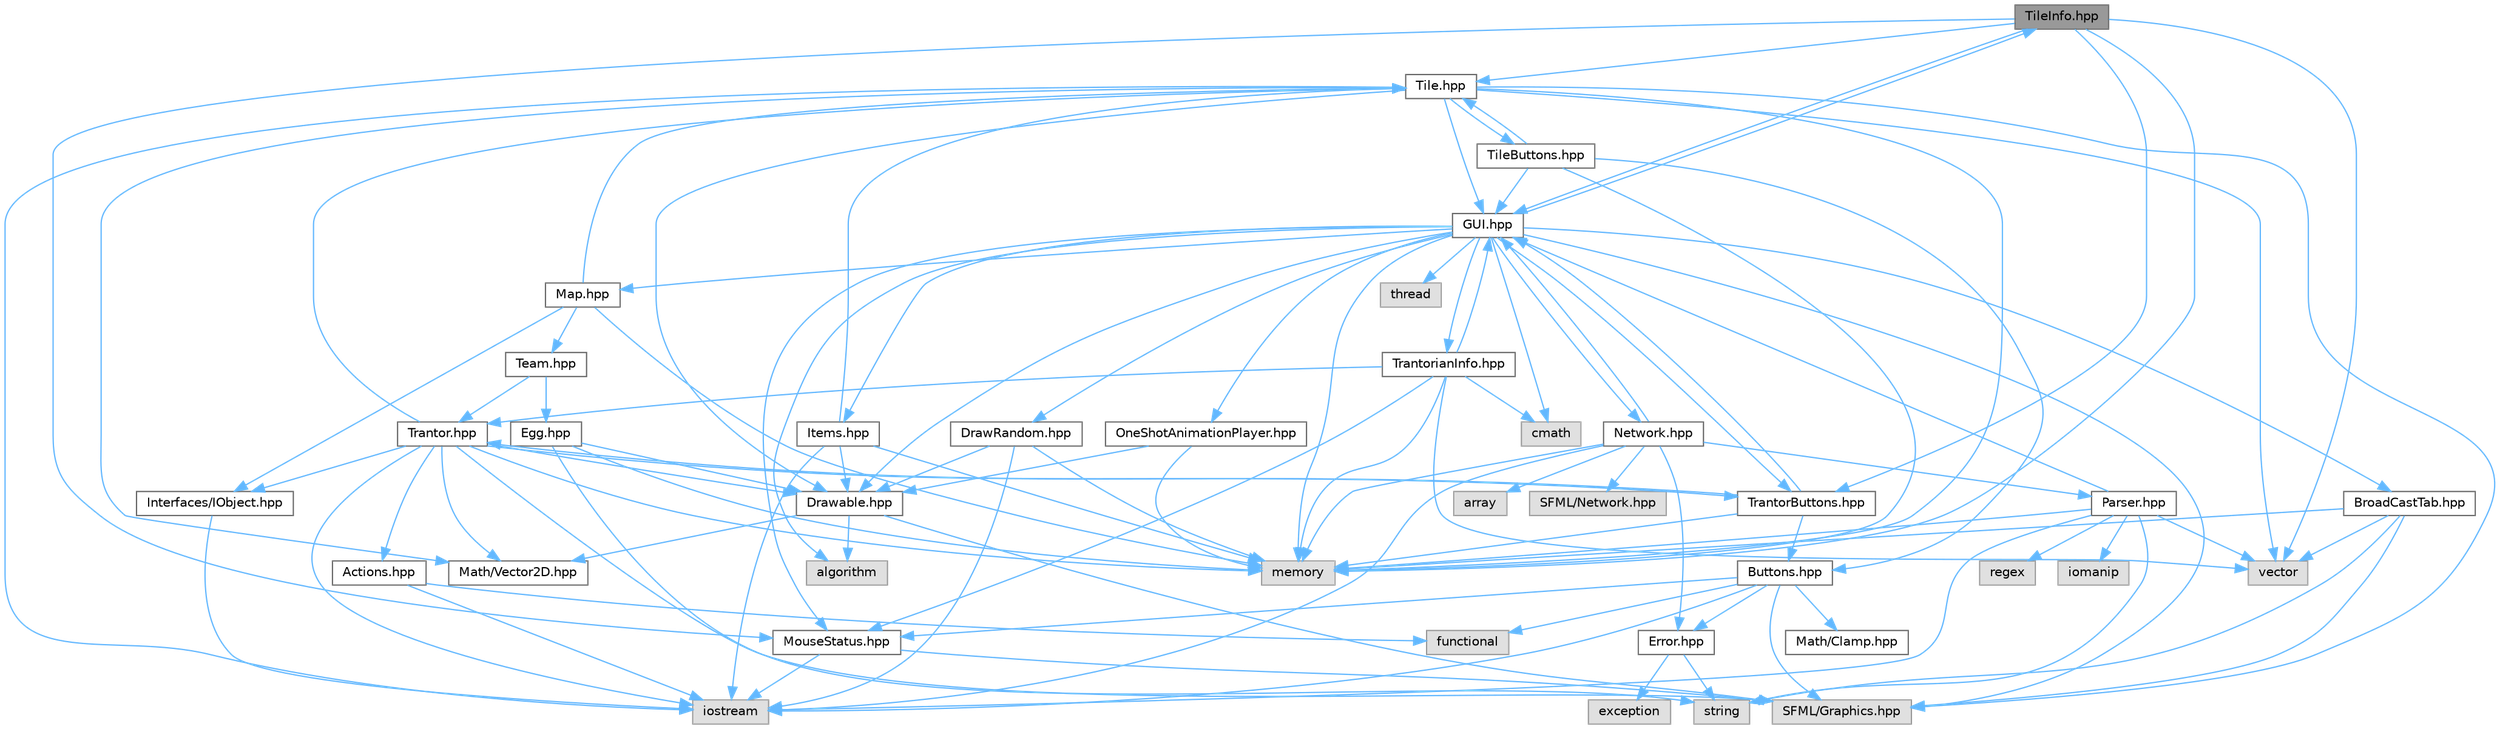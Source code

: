 digraph "TileInfo.hpp"
{
 // LATEX_PDF_SIZE
  bgcolor="transparent";
  edge [fontname=Helvetica,fontsize=10,labelfontname=Helvetica,labelfontsize=10];
  node [fontname=Helvetica,fontsize=10,shape=box,height=0.2,width=0.4];
  Node1 [label="TileInfo.hpp",height=0.2,width=0.4,color="gray40", fillcolor="grey60", style="filled", fontcolor="black",tooltip=" "];
  Node1 -> Node2 [color="steelblue1",style="solid"];
  Node2 [label="Tile.hpp",height=0.2,width=0.4,color="grey40", fillcolor="white", style="filled",URL="$Tile_8hpp.html",tooltip=" "];
  Node2 -> Node3 [color="steelblue1",style="solid"];
  Node3 [label="iostream",height=0.2,width=0.4,color="grey60", fillcolor="#E0E0E0", style="filled",tooltip=" "];
  Node2 -> Node4 [color="steelblue1",style="solid"];
  Node4 [label="vector",height=0.2,width=0.4,color="grey60", fillcolor="#E0E0E0", style="filled",tooltip=" "];
  Node2 -> Node5 [color="steelblue1",style="solid"];
  Node5 [label="memory",height=0.2,width=0.4,color="grey60", fillcolor="#E0E0E0", style="filled",tooltip=" "];
  Node2 -> Node6 [color="steelblue1",style="solid"];
  Node6 [label="SFML/Graphics.hpp",height=0.2,width=0.4,color="grey60", fillcolor="#E0E0E0", style="filled",tooltip=" "];
  Node2 -> Node7 [color="steelblue1",style="solid"];
  Node7 [label="Math/Vector2D.hpp",height=0.2,width=0.4,color="grey40", fillcolor="white", style="filled",URL="$Vector2D_8hpp.html",tooltip=" "];
  Node2 -> Node8 [color="steelblue1",style="solid"];
  Node8 [label="GUI.hpp",height=0.2,width=0.4,color="grey40", fillcolor="white", style="filled",URL="$GUI_8hpp.html",tooltip=" "];
  Node8 -> Node5 [color="steelblue1",style="solid"];
  Node8 -> Node9 [color="steelblue1",style="solid"];
  Node9 [label="thread",height=0.2,width=0.4,color="grey60", fillcolor="#E0E0E0", style="filled",tooltip=" "];
  Node8 -> Node6 [color="steelblue1",style="solid"];
  Node8 -> Node10 [color="steelblue1",style="solid"];
  Node10 [label="MouseStatus.hpp",height=0.2,width=0.4,color="grey40", fillcolor="white", style="filled",URL="$MouseStatus_8hpp.html",tooltip=" "];
  Node10 -> Node6 [color="steelblue1",style="solid"];
  Node10 -> Node3 [color="steelblue1",style="solid"];
  Node8 -> Node11 [color="steelblue1",style="solid"];
  Node11 [label="Drawable.hpp",height=0.2,width=0.4,color="grey40", fillcolor="white", style="filled",URL="$Drawable_8hpp.html",tooltip=" "];
  Node11 -> Node6 [color="steelblue1",style="solid"];
  Node11 -> Node7 [color="steelblue1",style="solid"];
  Node11 -> Node12 [color="steelblue1",style="solid"];
  Node12 [label="algorithm",height=0.2,width=0.4,color="grey60", fillcolor="#E0E0E0", style="filled",tooltip=" "];
  Node8 -> Node13 [color="steelblue1",style="solid"];
  Node13 [label="Network.hpp",height=0.2,width=0.4,color="grey40", fillcolor="white", style="filled",URL="$Network_8hpp.html",tooltip=" "];
  Node13 -> Node5 [color="steelblue1",style="solid"];
  Node13 -> Node14 [color="steelblue1",style="solid"];
  Node14 [label="array",height=0.2,width=0.4,color="grey60", fillcolor="#E0E0E0", style="filled",tooltip=" "];
  Node13 -> Node3 [color="steelblue1",style="solid"];
  Node13 -> Node15 [color="steelblue1",style="solid"];
  Node15 [label="Error.hpp",height=0.2,width=0.4,color="grey40", fillcolor="white", style="filled",URL="$Error_8hpp.html",tooltip=" "];
  Node15 -> Node16 [color="steelblue1",style="solid"];
  Node16 [label="exception",height=0.2,width=0.4,color="grey60", fillcolor="#E0E0E0", style="filled",tooltip=" "];
  Node15 -> Node17 [color="steelblue1",style="solid"];
  Node17 [label="string",height=0.2,width=0.4,color="grey60", fillcolor="#E0E0E0", style="filled",tooltip=" "];
  Node13 -> Node18 [color="steelblue1",style="solid"];
  Node18 [label="Parser.hpp",height=0.2,width=0.4,color="grey40", fillcolor="white", style="filled",URL="$Parser_8hpp.html",tooltip=" "];
  Node18 -> Node3 [color="steelblue1",style="solid"];
  Node18 -> Node4 [color="steelblue1",style="solid"];
  Node18 -> Node17 [color="steelblue1",style="solid"];
  Node18 -> Node19 [color="steelblue1",style="solid"];
  Node19 [label="iomanip",height=0.2,width=0.4,color="grey60", fillcolor="#E0E0E0", style="filled",tooltip=" "];
  Node18 -> Node5 [color="steelblue1",style="solid"];
  Node18 -> Node20 [color="steelblue1",style="solid"];
  Node20 [label="regex",height=0.2,width=0.4,color="grey60", fillcolor="#E0E0E0", style="filled",tooltip=" "];
  Node18 -> Node8 [color="steelblue1",style="solid"];
  Node13 -> Node21 [color="steelblue1",style="solid"];
  Node21 [label="SFML/Network.hpp",height=0.2,width=0.4,color="grey60", fillcolor="#E0E0E0", style="filled",tooltip=" "];
  Node13 -> Node8 [color="steelblue1",style="solid"];
  Node8 -> Node22 [color="steelblue1",style="solid"];
  Node22 [label="Items.hpp",height=0.2,width=0.4,color="grey40", fillcolor="white", style="filled",URL="$Items_8hpp.html",tooltip=" "];
  Node22 -> Node11 [color="steelblue1",style="solid"];
  Node22 -> Node2 [color="steelblue1",style="solid"];
  Node22 -> Node3 [color="steelblue1",style="solid"];
  Node22 -> Node5 [color="steelblue1",style="solid"];
  Node8 -> Node23 [color="steelblue1",style="solid"];
  Node23 [label="Map.hpp",height=0.2,width=0.4,color="grey40", fillcolor="white", style="filled",URL="$Map_8hpp.html",tooltip=" "];
  Node23 -> Node5 [color="steelblue1",style="solid"];
  Node23 -> Node24 [color="steelblue1",style="solid"];
  Node24 [label="Interfaces/IObject.hpp",height=0.2,width=0.4,color="grey40", fillcolor="white", style="filled",URL="$IObject_8hpp.html",tooltip=" "];
  Node24 -> Node3 [color="steelblue1",style="solid"];
  Node23 -> Node2 [color="steelblue1",style="solid"];
  Node23 -> Node25 [color="steelblue1",style="solid"];
  Node25 [label="Team.hpp",height=0.2,width=0.4,color="grey40", fillcolor="white", style="filled",URL="$Team_8hpp.html",tooltip=" "];
  Node25 -> Node26 [color="steelblue1",style="solid"];
  Node26 [label="Trantor.hpp",height=0.2,width=0.4,color="grey40", fillcolor="white", style="filled",URL="$Trantor_8hpp.html",tooltip=" "];
  Node26 -> Node5 [color="steelblue1",style="solid"];
  Node26 -> Node3 [color="steelblue1",style="solid"];
  Node26 -> Node6 [color="steelblue1",style="solid"];
  Node26 -> Node7 [color="steelblue1",style="solid"];
  Node26 -> Node27 [color="steelblue1",style="solid"];
  Node27 [label="Actions.hpp",height=0.2,width=0.4,color="grey40", fillcolor="white", style="filled",URL="$Actions_8hpp.html",tooltip=" "];
  Node27 -> Node3 [color="steelblue1",style="solid"];
  Node27 -> Node28 [color="steelblue1",style="solid"];
  Node28 [label="functional",height=0.2,width=0.4,color="grey60", fillcolor="#E0E0E0", style="filled",tooltip=" "];
  Node26 -> Node24 [color="steelblue1",style="solid"];
  Node26 -> Node11 [color="steelblue1",style="solid"];
  Node26 -> Node2 [color="steelblue1",style="solid"];
  Node26 -> Node29 [color="steelblue1",style="solid"];
  Node29 [label="TrantorButtons.hpp",height=0.2,width=0.4,color="grey40", fillcolor="white", style="filled",URL="$TrantorButtons_8hpp.html",tooltip=" "];
  Node29 -> Node5 [color="steelblue1",style="solid"];
  Node29 -> Node26 [color="steelblue1",style="solid"];
  Node29 -> Node30 [color="steelblue1",style="solid"];
  Node30 [label="Buttons.hpp",height=0.2,width=0.4,color="grey40", fillcolor="white", style="filled",URL="$Buttons_8hpp.html",tooltip=" "];
  Node30 -> Node6 [color="steelblue1",style="solid"];
  Node30 -> Node10 [color="steelblue1",style="solid"];
  Node30 -> Node31 [color="steelblue1",style="solid"];
  Node31 [label="Math/Clamp.hpp",height=0.2,width=0.4,color="grey40", fillcolor="white", style="filled",URL="$Clamp_8hpp.html",tooltip=" "];
  Node30 -> Node15 [color="steelblue1",style="solid"];
  Node30 -> Node3 [color="steelblue1",style="solid"];
  Node30 -> Node28 [color="steelblue1",style="solid"];
  Node29 -> Node8 [color="steelblue1",style="solid"];
  Node25 -> Node32 [color="steelblue1",style="solid"];
  Node32 [label="Egg.hpp",height=0.2,width=0.4,color="grey40", fillcolor="white", style="filled",URL="$Egg_8hpp.html",tooltip=" "];
  Node32 -> Node11 [color="steelblue1",style="solid"];
  Node32 -> Node5 [color="steelblue1",style="solid"];
  Node32 -> Node17 [color="steelblue1",style="solid"];
  Node8 -> Node33 [color="steelblue1",style="solid"];
  Node33 [label="TrantorianInfo.hpp",height=0.2,width=0.4,color="grey40", fillcolor="white", style="filled",URL="$TrantorianInfo_8hpp.html",tooltip=" "];
  Node33 -> Node10 [color="steelblue1",style="solid"];
  Node33 -> Node5 [color="steelblue1",style="solid"];
  Node33 -> Node4 [color="steelblue1",style="solid"];
  Node33 -> Node26 [color="steelblue1",style="solid"];
  Node33 -> Node8 [color="steelblue1",style="solid"];
  Node33 -> Node34 [color="steelblue1",style="solid"];
  Node34 [label="cmath",height=0.2,width=0.4,color="grey60", fillcolor="#E0E0E0", style="filled",tooltip=" "];
  Node8 -> Node1 [color="steelblue1",style="solid"];
  Node8 -> Node35 [color="steelblue1",style="solid"];
  Node35 [label="DrawRandom.hpp",height=0.2,width=0.4,color="grey40", fillcolor="white", style="filled",URL="$DrawRandom_8hpp.html",tooltip=" "];
  Node35 -> Node3 [color="steelblue1",style="solid"];
  Node35 -> Node5 [color="steelblue1",style="solid"];
  Node35 -> Node11 [color="steelblue1",style="solid"];
  Node8 -> Node36 [color="steelblue1",style="solid"];
  Node36 [label="BroadCastTab.hpp",height=0.2,width=0.4,color="grey40", fillcolor="white", style="filled",URL="$BroadCastTab_8hpp.html",tooltip=" "];
  Node36 -> Node6 [color="steelblue1",style="solid"];
  Node36 -> Node4 [color="steelblue1",style="solid"];
  Node36 -> Node17 [color="steelblue1",style="solid"];
  Node36 -> Node5 [color="steelblue1",style="solid"];
  Node8 -> Node37 [color="steelblue1",style="solid"];
  Node37 [label="OneShotAnimationPlayer.hpp",height=0.2,width=0.4,color="grey40", fillcolor="white", style="filled",URL="$OneShotAnimationPlayer_8hpp.html",tooltip=" "];
  Node37 -> Node5 [color="steelblue1",style="solid"];
  Node37 -> Node11 [color="steelblue1",style="solid"];
  Node8 -> Node29 [color="steelblue1",style="solid"];
  Node8 -> Node34 [color="steelblue1",style="solid"];
  Node8 -> Node12 [color="steelblue1",style="solid"];
  Node2 -> Node38 [color="steelblue1",style="solid"];
  Node38 [label="TileButtons.hpp",height=0.2,width=0.4,color="grey40", fillcolor="white", style="filled",URL="$TileButtons_8hpp.html",tooltip=" "];
  Node38 -> Node5 [color="steelblue1",style="solid"];
  Node38 -> Node2 [color="steelblue1",style="solid"];
  Node38 -> Node30 [color="steelblue1",style="solid"];
  Node38 -> Node8 [color="steelblue1",style="solid"];
  Node2 -> Node11 [color="steelblue1",style="solid"];
  Node1 -> Node10 [color="steelblue1",style="solid"];
  Node1 -> Node29 [color="steelblue1",style="solid"];
  Node1 -> Node5 [color="steelblue1",style="solid"];
  Node1 -> Node4 [color="steelblue1",style="solid"];
  Node1 -> Node8 [color="steelblue1",style="solid"];
}
